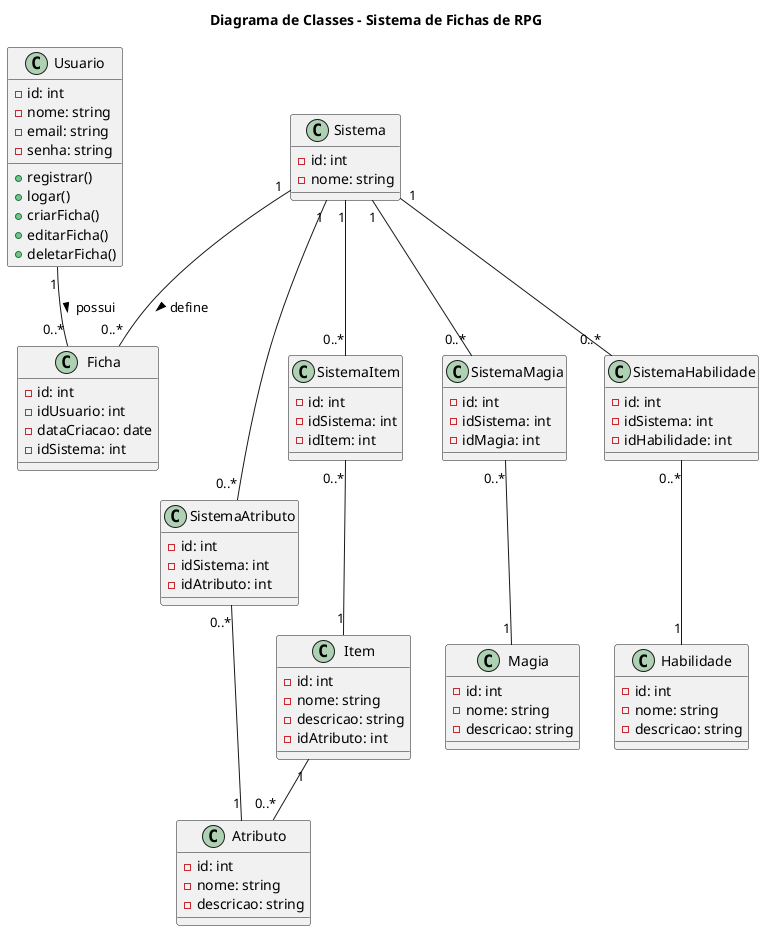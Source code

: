 @startuml

title Diagrama de Classes - Sistema de Fichas de RPG

' Agrupamento de classes de usuário e ficha
class Usuario {
  - id: int
  - nome: string
  - email: string
  - senha: string
  + registrar()
  + logar()
  + criarFicha()
  + editarFicha()
  + deletarFicha()
}

class Ficha {
  - id: int
  - idUsuario: int
  - dataCriacao: date
  - idSistema: int
}

' Agrupamento de classes de sistema e características
class Sistema {
  - id: int
  - nome: string
}

class Atributo {
  - id: int
  - nome: string
  - descricao: string
}

class Item {
  - id: int
  - nome: string
  - descricao: string
  -idAtributo: int
}

class Magia {
  - id: int
  - nome: string
  - descricao: string
}

class Habilidade {
  - id: int
  - nome: string
  - descricao: string
}

' Agrupamento de classes de associação
class SistemaAtributo {
  - id: int
  - idSistema: int
  - idAtributo: int
}

class SistemaItem {
  - id: int
  - idSistema: int
  - idItem: int
}

class SistemaMagia {
  - id: int
  - idSistema: int
  - idMagia: int
}

class SistemaHabilidade {
  - id: int
  - idSistema: int
  - idHabilidade: int
}

' Definição das relações
Usuario "1" -- "0..*" Ficha : possui >
Sistema "1" -- "0..*" Ficha : define >

' Relacionamentos entre Sistema e as classes de características (via classes de associação)
Sistema "1" -- "0..*" SistemaAtributo
SistemaAtributo "0..*" -- "1" Atributo

Sistema "1" -- "0..*" SistemaItem
SistemaItem "0..*" -- "1" Item

Sistema "1" -- "0..*" SistemaMagia
SistemaMagia "0..*" -- "1" Magia

Sistema "1" -- "0..*" SistemaHabilidade
SistemaHabilidade "0..*" -- "1" Habilidade
Item "1" -- "0..*" Atributo

@enduml